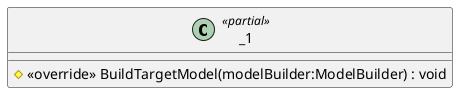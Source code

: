 @startuml
class _1 <<partial>> {
    # <<override>> BuildTargetModel(modelBuilder:ModelBuilder) : void
}
@enduml
